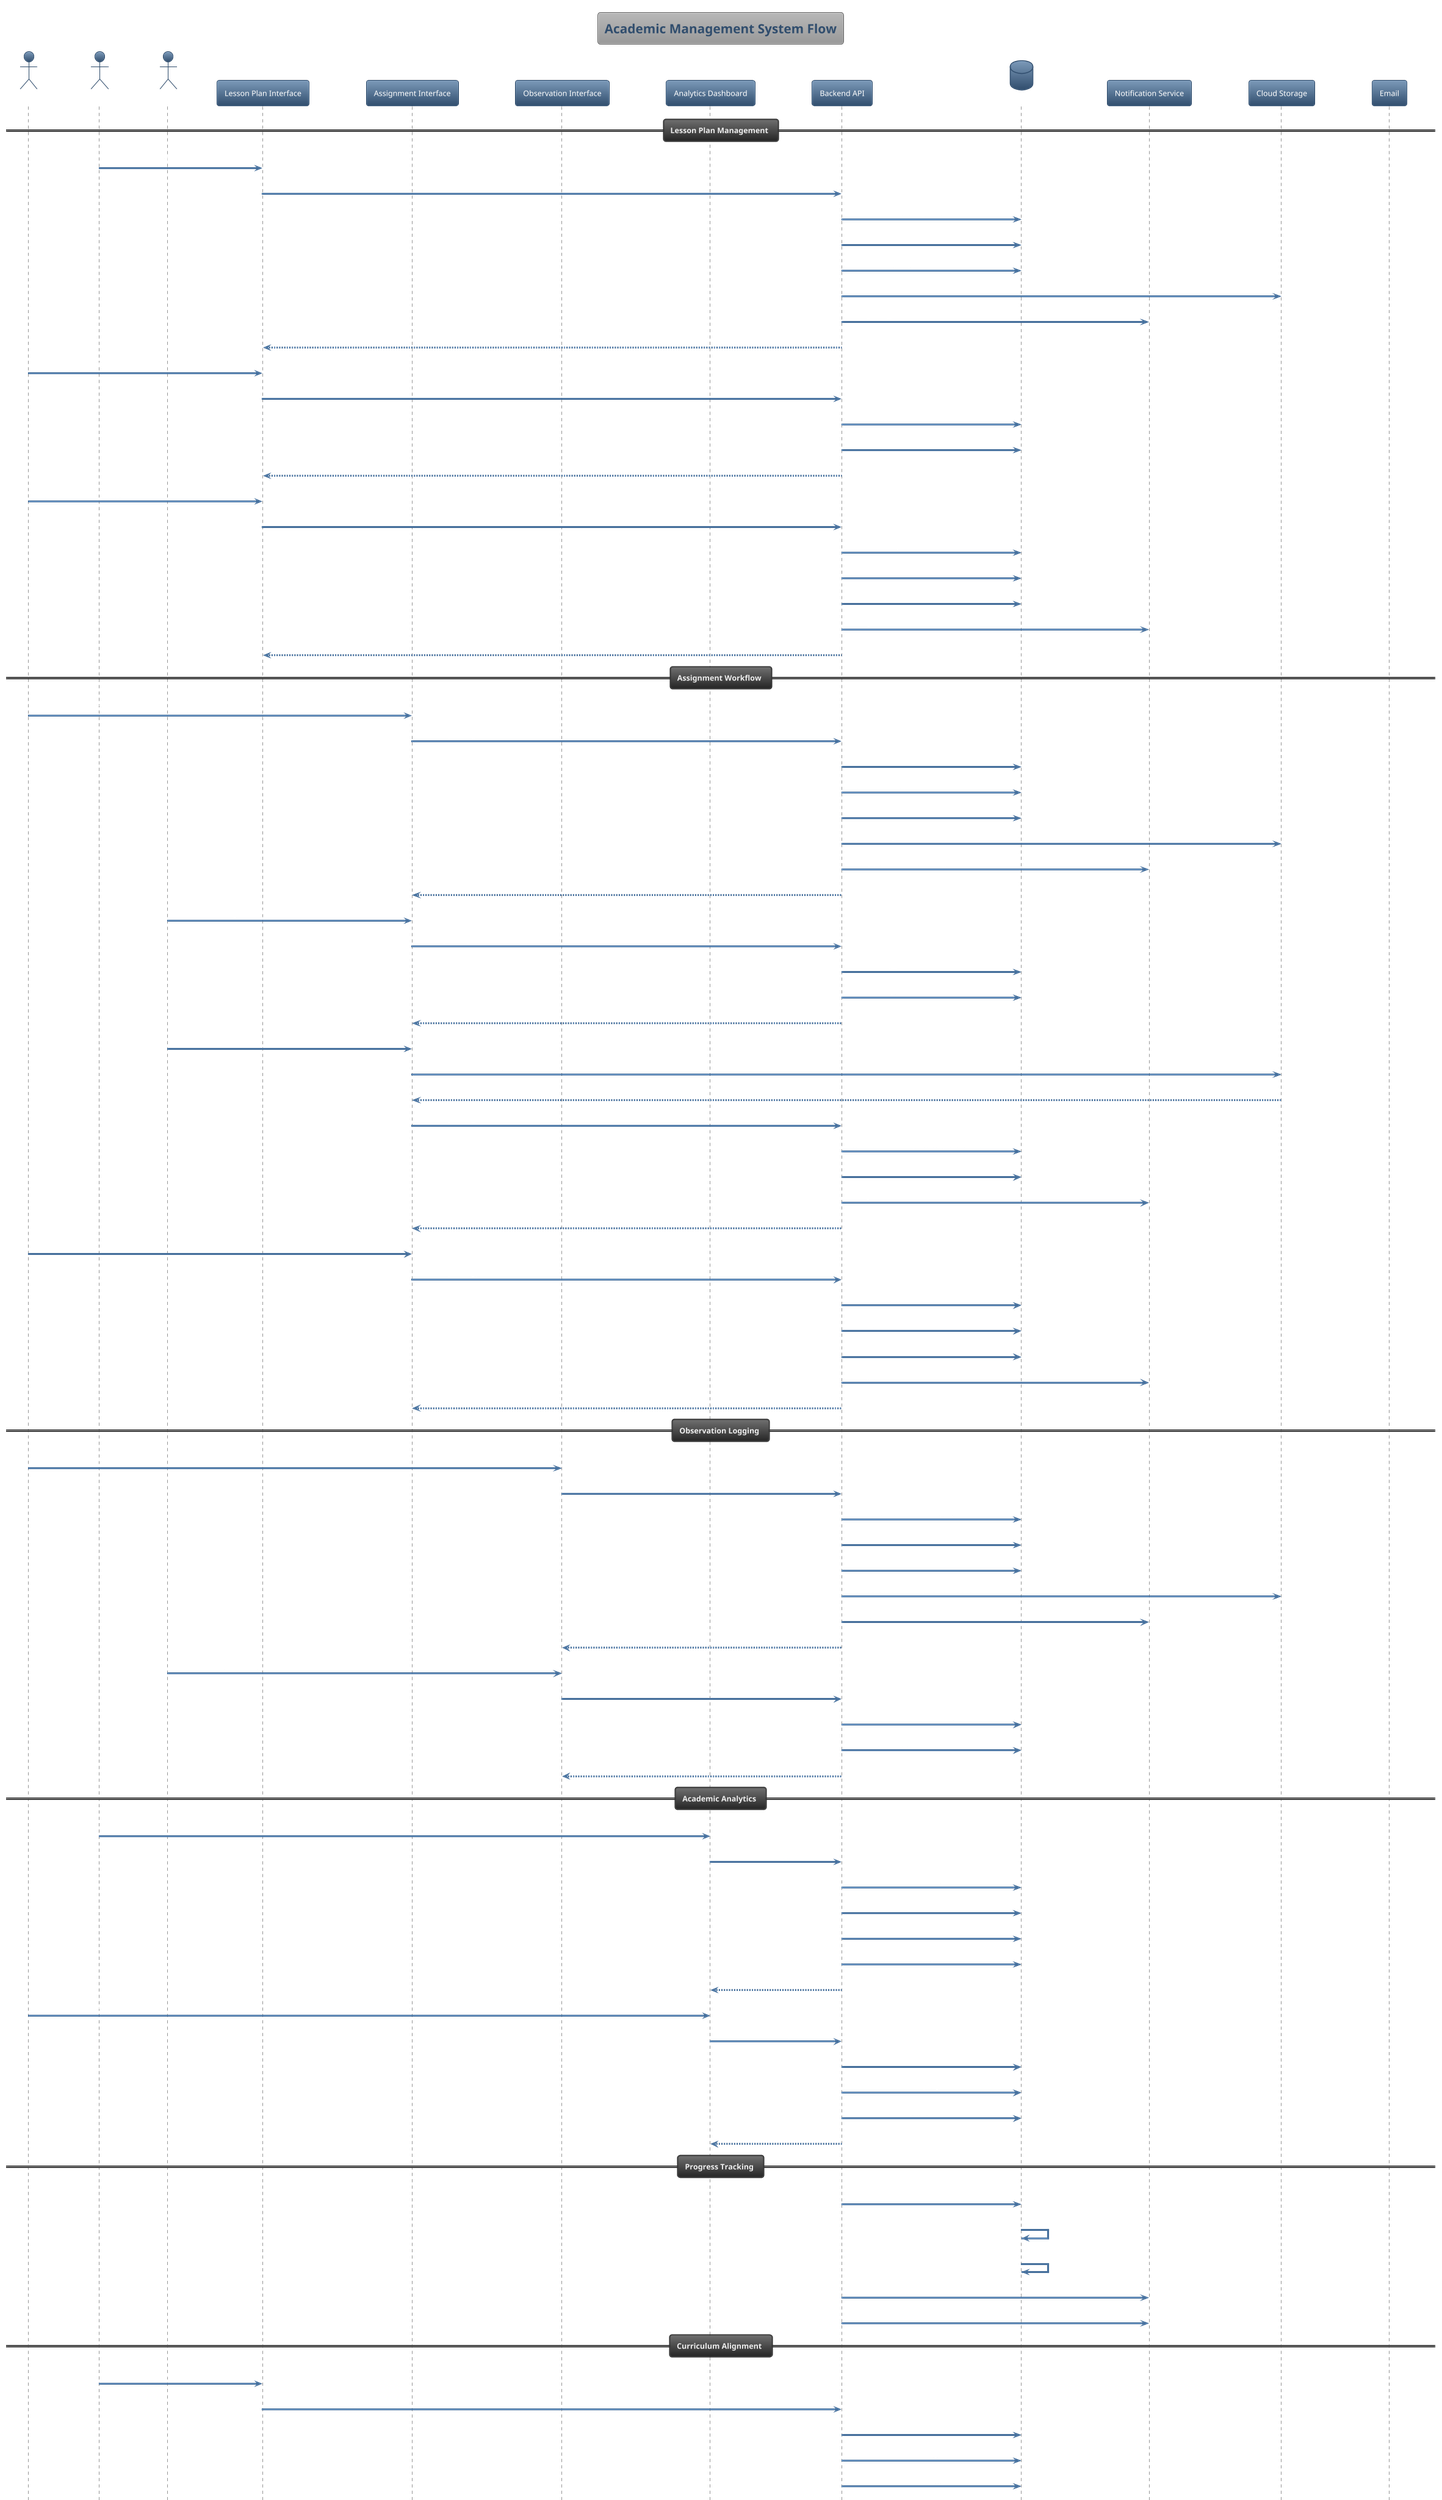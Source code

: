 @startuml academic_management_system
!theme spacelab
title Academic Management System Flow

actor "Teacher" as Teacher
actor "Academic Coordinator" as AC
actor "Parent" as Parent
participant "Lesson Plan Interface" as LessonPlan
participant "Assignment Interface" as Assignment
participant "Observation Interface" as Observation
participant "Analytics Dashboard" as Analytics
participant "Backend API" as API
database "MySQL DB" as DB
participant "Notification Service" as Notify
participant "Cloud Storage" as Storage

== Lesson Plan Management ==
AC -> LessonPlan : Create lesson plan template
LessonPlan -> API : POST /api/lesson-plans
API -> DB : INSERT INTO lesson_plans
API -> DB : SET curriculum standards
API -> DB : ADD learning objectives
API -> Storage : Upload plan attachments
API -> Notify : Notify assigned teachers
API --> LessonPlan : Plan created

Teacher -> LessonPlan : View assigned plans
LessonPlan -> API : GET /api/lesson-plans
API -> DB : SELECT plans for teacher
API -> DB : FILTER by date/subject
API --> LessonPlan : Display lesson plans

Teacher -> LessonPlan : Mark plan as completed
LessonPlan -> API : PATCH /api/lesson-plans/:id/checkoff
API -> DB : UPDATE completion status
API -> DB : ADD teacher notes
API -> DB : TRACK implementation data
API -> Notify : Notify academic coordinator
API --> LessonPlan : Plan marked complete

== Assignment Workflow ==
Teacher -> Assignment : Create new assignment
Assignment -> API : POST /api/assignments
API -> DB : INSERT INTO assignments
API -> DB : LINK to lesson plan
API -> DB : SET due dates and criteria
API -> Storage : Upload assignment files
API -> Notify : Notify parents of new assignment
API --> Assignment : Assignment created

Parent -> Assignment : View child's assignments
Assignment -> API : GET /api/assignments
API -> DB : SELECT assignments for child
API -> DB : CHECK assignment status
API --> Assignment : Display assignment list

Parent -> Assignment : Submit assignment
Assignment -> Storage : Upload submission files
Storage --> Assignment : Return file URLs
Assignment -> API : POST /api/assignments/:id/submit
API -> DB : INSERT INTO assignment_submissions
API -> DB : UPDATE assignment status
API -> Notify : Notify teacher of submission
API --> Assignment : Submission recorded

Teacher -> Assignment : Provide feedback
Assignment -> API : POST /api/assignments/submissions/:id/feedback
API -> DB : INSERT feedback record
API -> DB : ADD grades and comments
API -> DB : UPDATE submission status
API -> Notify : Notify parent of feedback
API --> Assignment : Feedback provided

== Observation Logging ==
Teacher -> Observation : Create observation log
Observation -> API : POST /api/observation-logs
API -> DB : INSERT INTO observation_logs
API -> DB : TAG developmental milestones
API -> DB : ADD behavioral notes
API -> Storage : Upload observation photos/videos
API -> Notify : Notify parents of new observation
API --> Observation : Observation logged

Parent -> Observation : View child observations
Observation -> API : GET /api/observation-logs
API -> DB : SELECT observations for child
API -> DB : FILTER by milestone/date
API --> Observation : Display observations

== Academic Analytics ==
AC -> Analytics : View academic performance
Analytics -> API : GET academic analytics
API -> DB : AGGREGATE lesson plan completion
API -> DB : CALCULATE assignment success rates
API -> DB : ANALYZE milestone achievements
API -> DB : TRACK curriculum progress
API --> Analytics : Display performance metrics

Teacher -> Analytics : View classroom analytics
Analytics -> API : GET classroom analytics
API -> DB : SELECT data for teacher's classes
API -> DB : CALCULATE student progress
API -> DB : IDENTIFY learning gaps
API --> Analytics : Classroom insights

== Progress Tracking ==
API -> DB : AUTO-CALCULATE child development scores
DB -> DB : TRACK milestone achievements
DB -> DB : IDENTIFY learning patterns
API -> Notify : Alert for developmental concerns
API -> Notify : Celebrate milestone achievements

== Curriculum Alignment ==
AC -> LessonPlan : Map to curriculum standards
LessonPlan -> API : UPDATE curriculum mapping
API -> DB : LINK plans to standards
API -> DB : TRACK standard coverage
API -> DB : ENSURE curriculum compliance
API --> LessonPlan : Mapping updated

== Assessment Management ==
Teacher -> Assignment : Create assessment
Assignment -> API : POST assessment
API -> DB : INSERT INTO assessments
API -> DB : SET assessment criteria
API -> DB : LINK to learning objectives
API -> Notify : Schedule assessment
API --> Assignment : Assessment scheduled

Teacher -> Assignment : Record assessment results
Assignment -> API : POST assessment results
API -> DB : INSERT assessment scores
API -> DB : CALCULATE grade averages
API -> DB : UPDATE student progress
API -> Notify : Notify parents of results
API --> Assignment : Results recorded

== Portfolio Integration ==
Teacher -> Observation : Link to digital portfolio
Observation -> API : CONNECT observation to portfolio
API -> DB : CROSS-REFERENCE portfolio items
API -> DB : BUILD comprehensive child profile
API -> DB : TRACK developmental journey
API --> Observation : Portfolio linked

== Parent Engagement ==
Parent -> Analytics : View child's academic progress
Analytics -> API : GET child progress report
API -> DB : COMPILE academic data
API -> DB : GENERATE progress summaries
API -> DB : INCLUDE milestone tracking
API --> Analytics : Progress report

== Communication ==
Teacher -> Assignment : Send academic updates
Assignment -> API : POST academic communication
API -> Notify : Notify parents of updates
API -> Email : Send detailed reports
API -> DB : LOG communication
API --> Assignment : Update sent

note right of API
  Academic Features:
  - Curriculum alignment
  - Milestone tracking
  - Progress analytics
  - Assessment management
  - Multi-media observations
  - Parent engagement
end note

note right of DB
  Academic Data:
  - Lesson plans
  - Assignment records
  - Observation logs
  - Assessment scores
  - Milestone achievements
  - Progress tracking
  - Curriculum mapping
end note

note right of Notify
  Academic Notifications:
  - New assignments
  - Submission reminders
  - Milestone achievements
  - Progress updates
  - Assessment results
  - Observation logs
end note

@enduml